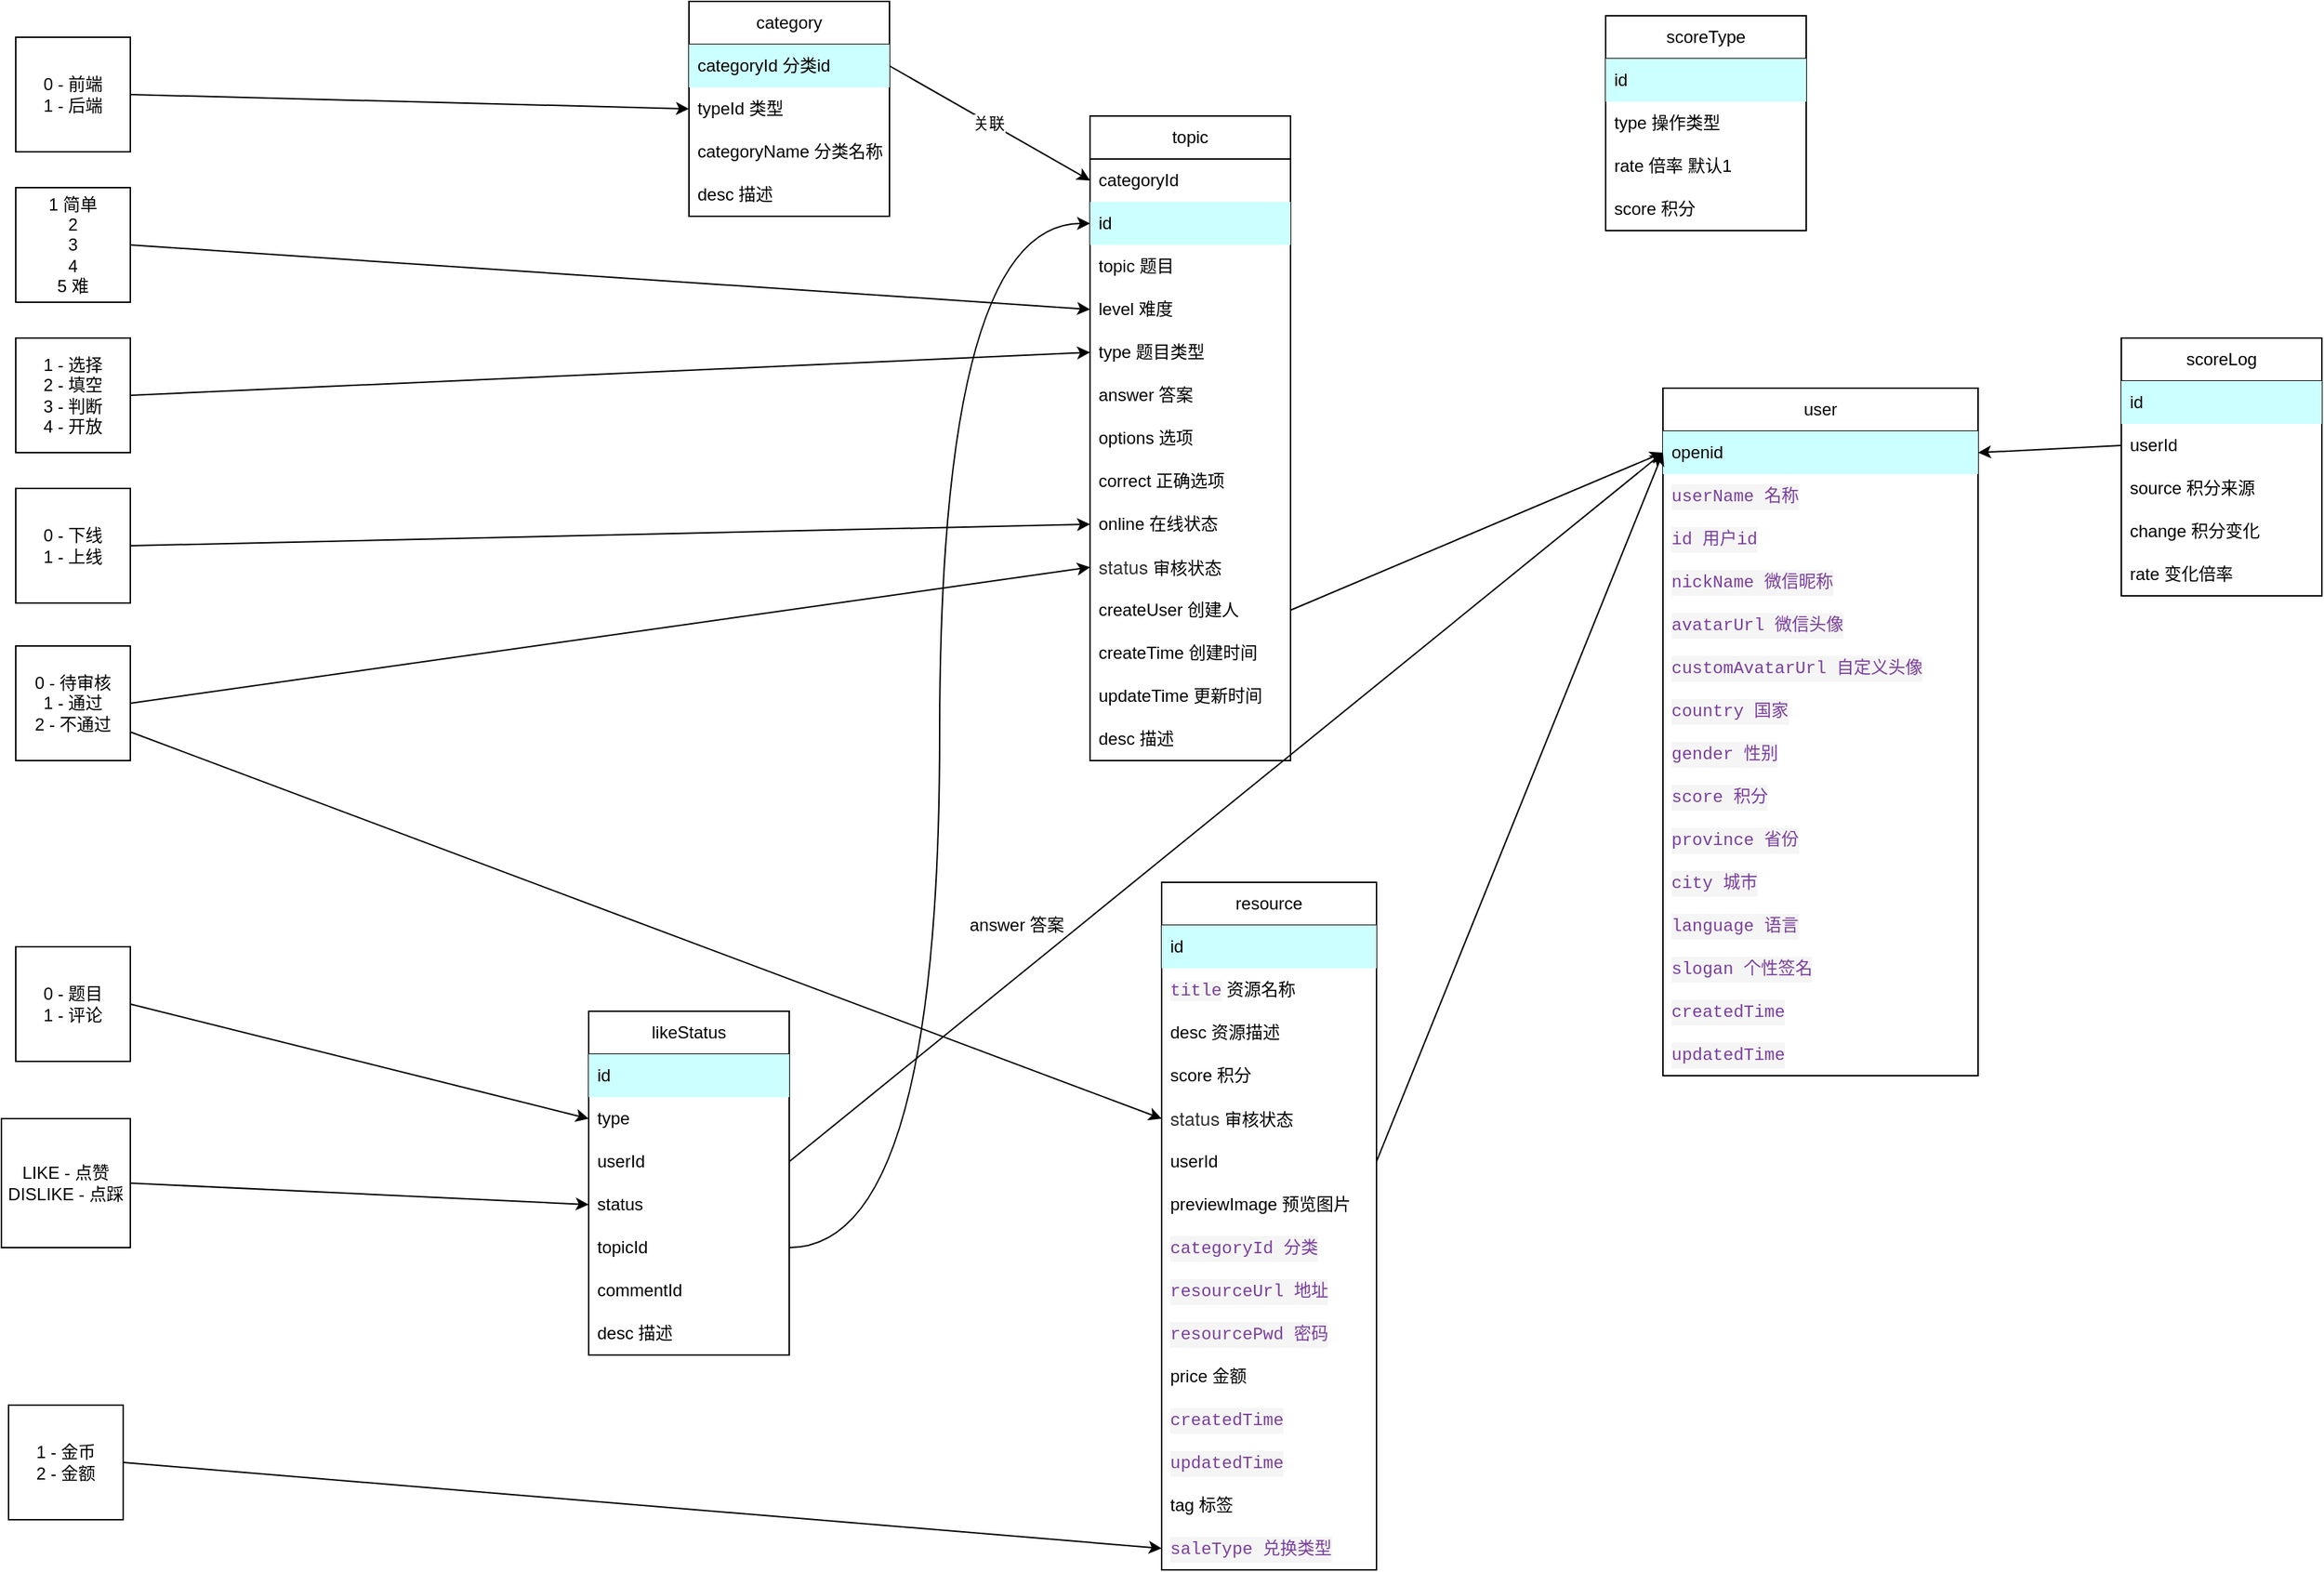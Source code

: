 <mxfile>
    <diagram id="4yBKKZsN8DV4Bt_T3uvw" name="第 1 页">
        <mxGraphModel dx="1429" dy="759" grid="1" gridSize="10" guides="1" tooltips="1" connect="1" arrows="1" fold="1" page="1" pageScale="1" pageWidth="12000" pageHeight="16000" math="0" shadow="0">
            <root>
                <mxCell id="0"/>
                <mxCell id="1" parent="0"/>
                <mxCell id="2" value="category" style="swimlane;fontStyle=0;childLayout=stackLayout;horizontal=1;startSize=30;horizontalStack=0;resizeParent=1;resizeParentMax=0;resizeLast=0;collapsible=1;marginBottom=0;whiteSpace=wrap;html=1;" parent="1" vertex="1">
                    <mxGeometry x="550" y="210" width="140" height="150" as="geometry">
                        <mxRectangle x="120" y="50" width="90" height="30" as="alternateBounds"/>
                    </mxGeometry>
                </mxCell>
                <mxCell id="3" value="categoryId 分类id" style="text;strokeColor=none;fillColor=#CCFFFF;align=left;verticalAlign=middle;spacingLeft=4;spacingRight=4;overflow=hidden;points=[[0,0.5],[1,0.5]];portConstraint=eastwest;rotatable=0;whiteSpace=wrap;html=1;" parent="2" vertex="1">
                    <mxGeometry y="30" width="140" height="30" as="geometry"/>
                </mxCell>
                <mxCell id="4" value="typeId 类型" style="text;strokeColor=none;fillColor=none;align=left;verticalAlign=middle;spacingLeft=4;spacingRight=4;overflow=hidden;points=[[0,0.5],[1,0.5]];portConstraint=eastwest;rotatable=0;whiteSpace=wrap;html=1;" parent="2" vertex="1">
                    <mxGeometry y="60" width="140" height="30" as="geometry"/>
                </mxCell>
                <mxCell id="5" value="categoryName 分类名称" style="text;strokeColor=none;fillColor=none;align=left;verticalAlign=middle;spacingLeft=4;spacingRight=4;overflow=hidden;points=[[0,0.5],[1,0.5]];portConstraint=eastwest;rotatable=0;whiteSpace=wrap;html=1;" parent="2" vertex="1">
                    <mxGeometry y="90" width="140" height="30" as="geometry"/>
                </mxCell>
                <mxCell id="7" value="desc 描述" style="text;strokeColor=none;fillColor=none;align=left;verticalAlign=middle;spacingLeft=4;spacingRight=4;overflow=hidden;points=[[0,0.5],[1,0.5]];portConstraint=eastwest;rotatable=0;whiteSpace=wrap;html=1;" parent="2" vertex="1">
                    <mxGeometry y="120" width="140" height="30" as="geometry"/>
                </mxCell>
                <mxCell id="8" value="topic" style="swimlane;fontStyle=0;childLayout=stackLayout;horizontal=1;startSize=30;horizontalStack=0;resizeParent=1;resizeParentMax=0;resizeLast=0;collapsible=1;marginBottom=0;whiteSpace=wrap;html=1;" parent="1" vertex="1">
                    <mxGeometry x="830" y="290" width="140" height="450" as="geometry">
                        <mxRectangle x="120" y="50" width="90" height="30" as="alternateBounds"/>
                    </mxGeometry>
                </mxCell>
                <mxCell id="9" value="categoryId" style="text;strokeColor=none;fillColor=none;align=left;verticalAlign=middle;spacingLeft=4;spacingRight=4;overflow=hidden;points=[[0,0.5],[1,0.5]];portConstraint=eastwest;rotatable=0;whiteSpace=wrap;html=1;" parent="8" vertex="1">
                    <mxGeometry y="30" width="140" height="30" as="geometry"/>
                </mxCell>
                <mxCell id="10" value="id" style="text;strokeColor=none;fillColor=#CCFFFF;align=left;verticalAlign=middle;spacingLeft=4;spacingRight=4;overflow=hidden;points=[[0,0.5],[1,0.5]];portConstraint=eastwest;rotatable=0;whiteSpace=wrap;html=1;" parent="8" vertex="1">
                    <mxGeometry y="60" width="140" height="30" as="geometry"/>
                </mxCell>
                <mxCell id="11" value="topic 题目" style="text;strokeColor=none;fillColor=none;align=left;verticalAlign=middle;spacingLeft=4;spacingRight=4;overflow=hidden;points=[[0,0.5],[1,0.5]];portConstraint=eastwest;rotatable=0;whiteSpace=wrap;html=1;" parent="8" vertex="1">
                    <mxGeometry y="90" width="140" height="30" as="geometry"/>
                </mxCell>
                <mxCell id="19" value="level 难度" style="text;strokeColor=none;fillColor=none;align=left;verticalAlign=middle;spacingLeft=4;spacingRight=4;overflow=hidden;points=[[0,0.5],[1,0.5]];portConstraint=eastwest;rotatable=0;whiteSpace=wrap;html=1;" parent="8" vertex="1">
                    <mxGeometry y="120" width="140" height="30" as="geometry"/>
                </mxCell>
                <mxCell id="27" value="type 题目类型" style="text;strokeColor=none;fillColor=none;align=left;verticalAlign=middle;spacingLeft=4;spacingRight=4;overflow=hidden;points=[[0,0.5],[1,0.5]];portConstraint=eastwest;rotatable=0;whiteSpace=wrap;html=1;" parent="8" vertex="1">
                    <mxGeometry y="150" width="140" height="30" as="geometry"/>
                </mxCell>
                <mxCell id="25" value="answer 答案" style="text;strokeColor=none;fillColor=none;align=left;verticalAlign=middle;spacingLeft=4;spacingRight=4;overflow=hidden;points=[[0,0.5],[1,0.5]];portConstraint=eastwest;rotatable=0;whiteSpace=wrap;html=1;" parent="8" vertex="1">
                    <mxGeometry y="180" width="140" height="30" as="geometry"/>
                </mxCell>
                <mxCell id="29" value="options 选项" style="text;strokeColor=none;fillColor=none;align=left;verticalAlign=middle;spacingLeft=4;spacingRight=4;overflow=hidden;points=[[0,0.5],[1,0.5]];portConstraint=eastwest;rotatable=0;whiteSpace=wrap;html=1;" parent="8" vertex="1">
                    <mxGeometry y="210" width="140" height="30" as="geometry"/>
                </mxCell>
                <mxCell id="30" value="correct 正确选项" style="text;strokeColor=none;fillColor=none;align=left;verticalAlign=middle;spacingLeft=4;spacingRight=4;overflow=hidden;points=[[0,0.5],[1,0.5]];portConstraint=eastwest;rotatable=0;whiteSpace=wrap;html=1;" parent="8" vertex="1">
                    <mxGeometry y="240" width="140" height="30" as="geometry"/>
                </mxCell>
                <mxCell id="48" value="online 在线状态" style="text;strokeColor=none;fillColor=none;align=left;verticalAlign=middle;spacingLeft=4;spacingRight=4;overflow=hidden;points=[[0,0.5],[1,0.5]];portConstraint=eastwest;rotatable=0;whiteSpace=wrap;html=1;" parent="8" vertex="1">
                    <mxGeometry y="270" width="140" height="30" as="geometry"/>
                </mxCell>
                <mxCell id="51" value="&lt;span style=&quot;color: rgb(51, 51, 51); font-family: &amp;quot;Helvetica Neue&amp;quot;, Helvetica, Arial, &amp;quot;Hiragino Sans GB&amp;quot;, &amp;quot;Hiragino Sans GB W3&amp;quot;, &amp;quot;Microsoft YaHei UI&amp;quot;, &amp;quot;Microsoft YaHei&amp;quot;, sans-serif; font-size: 13px;&quot;&gt;status&lt;/span&gt;&amp;nbsp;审核状态" style="text;strokeColor=none;fillColor=none;align=left;verticalAlign=middle;spacingLeft=4;spacingRight=4;overflow=hidden;points=[[0,0.5],[1,0.5]];portConstraint=eastwest;rotatable=0;whiteSpace=wrap;html=1;" parent="8" vertex="1">
                    <mxGeometry y="300" width="140" height="30" as="geometry"/>
                </mxCell>
                <mxCell id="42" value="createUser 创建人" style="text;strokeColor=none;fillColor=none;align=left;verticalAlign=middle;spacingLeft=4;spacingRight=4;overflow=hidden;points=[[0,0.5],[1,0.5]];portConstraint=eastwest;rotatable=0;whiteSpace=wrap;html=1;" parent="8" vertex="1">
                    <mxGeometry y="330" width="140" height="30" as="geometry"/>
                </mxCell>
                <mxCell id="45" value="createTime 创建时间" style="text;strokeColor=none;fillColor=none;align=left;verticalAlign=middle;spacingLeft=4;spacingRight=4;overflow=hidden;points=[[0,0.5],[1,0.5]];portConstraint=eastwest;rotatable=0;whiteSpace=wrap;html=1;" parent="8" vertex="1">
                    <mxGeometry y="360" width="140" height="30" as="geometry"/>
                </mxCell>
                <mxCell id="44" value="updateTime 更新时间" style="text;strokeColor=none;fillColor=none;align=left;verticalAlign=middle;spacingLeft=4;spacingRight=4;overflow=hidden;points=[[0,0.5],[1,0.5]];portConstraint=eastwest;rotatable=0;whiteSpace=wrap;html=1;" parent="8" vertex="1">
                    <mxGeometry y="390" width="140" height="30" as="geometry"/>
                </mxCell>
                <mxCell id="41" value="desc 描述" style="text;strokeColor=none;fillColor=none;align=left;verticalAlign=middle;spacingLeft=4;spacingRight=4;overflow=hidden;points=[[0,0.5],[1,0.5]];portConstraint=eastwest;rotatable=0;whiteSpace=wrap;html=1;" parent="8" vertex="1">
                    <mxGeometry y="420" width="140" height="30" as="geometry"/>
                </mxCell>
                <mxCell id="14" style="edgeStyle=none;html=1;exitX=1;exitY=0.5;exitDx=0;exitDy=0;entryX=0;entryY=0.5;entryDx=0;entryDy=0;" parent="1" source="3" target="9" edge="1">
                    <mxGeometry relative="1" as="geometry"/>
                </mxCell>
                <mxCell id="54" value="关联" style="edgeLabel;html=1;align=center;verticalAlign=middle;resizable=0;points=[];" parent="14" vertex="1" connectable="0">
                    <mxGeometry x="-0.017" relative="1" as="geometry">
                        <mxPoint as="offset"/>
                    </mxGeometry>
                </mxCell>
                <mxCell id="26" value="answer 答案" style="text;strokeColor=none;fillColor=none;align=left;verticalAlign=middle;spacingLeft=4;spacingRight=4;overflow=hidden;points=[[0,0.5],[1,0.5]];portConstraint=eastwest;rotatable=0;whiteSpace=wrap;html=1;" parent="1" vertex="1">
                    <mxGeometry x="740" y="840" width="140" height="30" as="geometry"/>
                </mxCell>
                <mxCell id="36" style="edgeStyle=none;html=1;exitX=1;exitY=0.5;exitDx=0;exitDy=0;entryX=0;entryY=0.5;entryDx=0;entryDy=0;" parent="1" source="35" target="4" edge="1">
                    <mxGeometry relative="1" as="geometry"/>
                </mxCell>
                <mxCell id="35" value="0 - 前端&lt;br&gt;1 - 后端" style="whiteSpace=wrap;html=1;aspect=fixed;" parent="1" vertex="1">
                    <mxGeometry x="80" y="235" width="80" height="80" as="geometry"/>
                </mxCell>
                <mxCell id="38" style="edgeStyle=none;html=1;exitX=1;exitY=0.5;exitDx=0;exitDy=0;entryX=0;entryY=0.5;entryDx=0;entryDy=0;" parent="1" source="37" target="19" edge="1">
                    <mxGeometry relative="1" as="geometry"/>
                </mxCell>
                <mxCell id="37" value="1 简单&lt;br&gt;2&lt;br&gt;3&lt;br&gt;4&lt;br&gt;5 难" style="whiteSpace=wrap;html=1;aspect=fixed;" parent="1" vertex="1">
                    <mxGeometry x="80" y="340" width="80" height="80" as="geometry"/>
                </mxCell>
                <mxCell id="40" style="edgeStyle=none;html=1;exitX=1;exitY=0.5;exitDx=0;exitDy=0;entryX=0;entryY=0.5;entryDx=0;entryDy=0;" parent="1" source="39" target="27" edge="1">
                    <mxGeometry relative="1" as="geometry">
                        <mxPoint x="350" y="500" as="targetPoint"/>
                    </mxGeometry>
                </mxCell>
                <mxCell id="39" value="1 - 选择&lt;br&gt;2 - 填空&lt;br&gt;3 - 判断&lt;br&gt;4 - 开放" style="whiteSpace=wrap;html=1;aspect=fixed;" parent="1" vertex="1">
                    <mxGeometry x="80" y="445" width="80" height="80" as="geometry"/>
                </mxCell>
                <mxCell id="50" style="edgeStyle=none;html=1;exitX=1;exitY=0.5;exitDx=0;exitDy=0;entryX=0;entryY=0.5;entryDx=0;entryDy=0;" parent="1" source="49" target="48" edge="1">
                    <mxGeometry relative="1" as="geometry"/>
                </mxCell>
                <mxCell id="49" value="0 - 下线&lt;br&gt;1 - 上线" style="whiteSpace=wrap;html=1;aspect=fixed;" parent="1" vertex="1">
                    <mxGeometry x="80" y="550" width="80" height="80" as="geometry"/>
                </mxCell>
                <mxCell id="53" style="edgeStyle=none;html=1;exitX=1;exitY=0.5;exitDx=0;exitDy=0;entryX=0;entryY=0.5;entryDx=0;entryDy=0;" parent="1" source="52" target="51" edge="1">
                    <mxGeometry relative="1" as="geometry"/>
                </mxCell>
                <mxCell id="117" style="edgeStyle=none;html=1;exitX=1;exitY=0.75;exitDx=0;exitDy=0;entryX=0;entryY=0.5;entryDx=0;entryDy=0;" parent="1" source="52" target="112" edge="1">
                    <mxGeometry relative="1" as="geometry"/>
                </mxCell>
                <mxCell id="52" value="0 - 待审核&lt;br&gt;1 - 通过&lt;br&gt;2 - 不通过" style="whiteSpace=wrap;html=1;aspect=fixed;" parent="1" vertex="1">
                    <mxGeometry x="80" y="660" width="80" height="80" as="geometry"/>
                </mxCell>
                <mxCell id="56" value="likeStatus" style="swimlane;fontStyle=0;childLayout=stackLayout;horizontal=1;startSize=30;horizontalStack=0;resizeParent=1;resizeParentMax=0;resizeLast=0;collapsible=1;marginBottom=0;whiteSpace=wrap;html=1;" parent="1" vertex="1">
                    <mxGeometry x="480" y="915" width="140" height="240" as="geometry"/>
                </mxCell>
                <mxCell id="57" value="id" style="text;strokeColor=none;fillColor=#CCFFFF;align=left;verticalAlign=middle;spacingLeft=4;spacingRight=4;overflow=hidden;points=[[0,0.5],[1,0.5]];portConstraint=eastwest;rotatable=0;whiteSpace=wrap;html=1;" parent="56" vertex="1">
                    <mxGeometry y="30" width="140" height="30" as="geometry"/>
                </mxCell>
                <mxCell id="58" value="type" style="text;strokeColor=none;fillColor=none;align=left;verticalAlign=middle;spacingLeft=4;spacingRight=4;overflow=hidden;points=[[0,0.5],[1,0.5]];portConstraint=eastwest;rotatable=0;whiteSpace=wrap;html=1;" parent="56" vertex="1">
                    <mxGeometry y="60" width="140" height="30" as="geometry"/>
                </mxCell>
                <mxCell id="67" value="userId" style="text;strokeColor=none;fillColor=none;align=left;verticalAlign=middle;spacingLeft=4;spacingRight=4;overflow=hidden;points=[[0,0.5],[1,0.5]];portConstraint=eastwest;rotatable=0;whiteSpace=wrap;html=1;" parent="56" vertex="1">
                    <mxGeometry y="90" width="140" height="30" as="geometry"/>
                </mxCell>
                <mxCell id="59" value="status" style="text;strokeColor=none;fillColor=none;align=left;verticalAlign=middle;spacingLeft=4;spacingRight=4;overflow=hidden;points=[[0,0.5],[1,0.5]];portConstraint=eastwest;rotatable=0;whiteSpace=wrap;html=1;" parent="56" vertex="1">
                    <mxGeometry y="120" width="140" height="30" as="geometry"/>
                </mxCell>
                <mxCell id="64" value="topicId" style="text;strokeColor=none;fillColor=none;align=left;verticalAlign=middle;spacingLeft=4;spacingRight=4;overflow=hidden;points=[[0,0.5],[1,0.5]];portConstraint=eastwest;rotatable=0;whiteSpace=wrap;html=1;" parent="56" vertex="1">
                    <mxGeometry y="150" width="140" height="30" as="geometry"/>
                </mxCell>
                <mxCell id="66" value="commentId" style="text;strokeColor=none;fillColor=none;align=left;verticalAlign=middle;spacingLeft=4;spacingRight=4;overflow=hidden;points=[[0,0.5],[1,0.5]];portConstraint=eastwest;rotatable=0;whiteSpace=wrap;html=1;" parent="56" vertex="1">
                    <mxGeometry y="180" width="140" height="30" as="geometry"/>
                </mxCell>
                <mxCell id="68" value="desc 描述" style="text;strokeColor=none;fillColor=none;align=left;verticalAlign=middle;spacingLeft=4;spacingRight=4;overflow=hidden;points=[[0,0.5],[1,0.5]];portConstraint=eastwest;rotatable=0;whiteSpace=wrap;html=1;" parent="56" vertex="1">
                    <mxGeometry y="210" width="140" height="30" as="geometry"/>
                </mxCell>
                <mxCell id="61" style="edgeStyle=none;html=1;exitX=1;exitY=0.5;exitDx=0;exitDy=0;entryX=0;entryY=0.5;entryDx=0;entryDy=0;" parent="1" source="60" target="58" edge="1">
                    <mxGeometry relative="1" as="geometry"/>
                </mxCell>
                <mxCell id="60" value="0 - 题目&lt;br&gt;1 - 评论" style="whiteSpace=wrap;html=1;aspect=fixed;" parent="1" vertex="1">
                    <mxGeometry x="80" y="870" width="80" height="80" as="geometry"/>
                </mxCell>
                <mxCell id="63" style="edgeStyle=none;html=1;exitX=1;exitY=0.5;exitDx=0;exitDy=0;entryX=0;entryY=0.5;entryDx=0;entryDy=0;" parent="1" source="62" target="59" edge="1">
                    <mxGeometry relative="1" as="geometry">
                        <mxPoint x="580" y="1010" as="targetPoint"/>
                    </mxGeometry>
                </mxCell>
                <mxCell id="62" value="LIKE - 点赞&lt;br&gt;DISLIKE - 点踩" style="whiteSpace=wrap;html=1;aspect=fixed;" parent="1" vertex="1">
                    <mxGeometry x="70" y="990" width="90" height="90" as="geometry"/>
                </mxCell>
                <mxCell id="65" style="edgeStyle=orthogonalEdgeStyle;html=1;exitX=1;exitY=0.5;exitDx=0;exitDy=0;curved=1;entryX=0;entryY=0.5;entryDx=0;entryDy=0;" parent="1" source="64" target="10" edge="1">
                    <mxGeometry relative="1" as="geometry">
                        <mxPoint x="820" y="390" as="targetPoint"/>
                    </mxGeometry>
                </mxCell>
                <mxCell id="69" value="user" style="swimlane;fontStyle=0;childLayout=stackLayout;horizontal=1;startSize=30;horizontalStack=0;resizeParent=1;resizeParentMax=0;resizeLast=0;collapsible=1;marginBottom=0;whiteSpace=wrap;html=1;" parent="1" vertex="1">
                    <mxGeometry x="1230" y="480" width="220" height="480" as="geometry"/>
                </mxCell>
                <mxCell id="70" value="openid" style="text;strokeColor=none;fillColor=#CCFFFF;align=left;verticalAlign=middle;spacingLeft=4;spacingRight=4;overflow=hidden;points=[[0,0.5],[1,0.5]];portConstraint=eastwest;rotatable=0;whiteSpace=wrap;html=1;" parent="69" vertex="1">
                    <mxGeometry y="30" width="220" height="30" as="geometry"/>
                </mxCell>
                <mxCell id="71" value="&lt;div style=&quot;color: rgb(51, 51, 51); background-color: rgb(245, 245, 245); font-family: &amp;quot;JetBrains Mono&amp;quot;, Menlo, Monaco, &amp;quot;Courier New&amp;quot;, monospace, Menlo, Monaco, &amp;quot;Courier New&amp;quot;, monospace; line-height: 18px;&quot;&gt;&lt;span style=&quot;color: #7a3e9d;&quot;&gt;userName 名称&lt;/span&gt;&lt;/div&gt;" style="text;strokeColor=none;fillColor=none;align=left;verticalAlign=middle;spacingLeft=4;spacingRight=4;overflow=hidden;points=[[0,0.5],[1,0.5]];portConstraint=eastwest;rotatable=0;whiteSpace=wrap;html=1;" parent="69" vertex="1">
                    <mxGeometry y="60" width="220" height="30" as="geometry"/>
                </mxCell>
                <mxCell id="86" value="&lt;div style=&quot;background-color: rgb(245, 245, 245); font-family: &amp;quot;JetBrains Mono&amp;quot;, Menlo, Monaco, &amp;quot;Courier New&amp;quot;, monospace, Menlo, Monaco, &amp;quot;Courier New&amp;quot;, monospace; line-height: 18px;&quot;&gt;&lt;font color=&quot;#7a3e9d&quot;&gt;id 用户id&lt;/font&gt;&lt;/div&gt;" style="text;strokeColor=none;fillColor=none;align=left;verticalAlign=middle;spacingLeft=4;spacingRight=4;overflow=hidden;points=[[0,0.5],[1,0.5]];portConstraint=eastwest;rotatable=0;whiteSpace=wrap;html=1;" parent="69" vertex="1">
                    <mxGeometry y="90" width="220" height="30" as="geometry"/>
                </mxCell>
                <mxCell id="72" value="&lt;div style=&quot;color: rgb(51, 51, 51); background-color: rgb(245, 245, 245); font-family: &amp;quot;JetBrains Mono&amp;quot;, Menlo, Monaco, &amp;quot;Courier New&amp;quot;, monospace, Menlo, Monaco, &amp;quot;Courier New&amp;quot;, monospace; line-height: 18px;&quot;&gt;&lt;span style=&quot;color: #7a3e9d;&quot;&gt;nickName 微信昵称&lt;/span&gt;&lt;/div&gt;" style="text;strokeColor=none;fillColor=none;align=left;verticalAlign=middle;spacingLeft=4;spacingRight=4;overflow=hidden;points=[[0,0.5],[1,0.5]];portConstraint=eastwest;rotatable=0;whiteSpace=wrap;html=1;" parent="69" vertex="1">
                    <mxGeometry y="120" width="220" height="30" as="geometry"/>
                </mxCell>
                <mxCell id="73" value="&lt;div style=&quot;color: rgb(51, 51, 51); background-color: rgb(245, 245, 245); font-family: &amp;quot;JetBrains Mono&amp;quot;, Menlo, Monaco, &amp;quot;Courier New&amp;quot;, monospace, Menlo, Monaco, &amp;quot;Courier New&amp;quot;, monospace; line-height: 18px;&quot;&gt;&lt;span style=&quot;color: #7a3e9d;&quot;&gt;avatarUrl 微信头像&lt;/span&gt;&lt;/div&gt;" style="text;strokeColor=none;fillColor=none;align=left;verticalAlign=middle;spacingLeft=4;spacingRight=4;overflow=hidden;points=[[0,0.5],[1,0.5]];portConstraint=eastwest;rotatable=0;whiteSpace=wrap;html=1;" parent="69" vertex="1">
                    <mxGeometry y="150" width="220" height="30" as="geometry"/>
                </mxCell>
                <mxCell id="84" value="&lt;div style=&quot;color: rgb(51, 51, 51); background-color: rgb(245, 245, 245); font-family: &amp;quot;JetBrains Mono&amp;quot;, Menlo, Monaco, &amp;quot;Courier New&amp;quot;, monospace, Menlo, Monaco, &amp;quot;Courier New&amp;quot;, monospace; line-height: 18px;&quot;&gt;&lt;div style=&quot;line-height: 18px;&quot;&gt;&lt;span style=&quot;color: #7a3e9d;&quot;&gt;customAvatarUrl 自定义头像&lt;/span&gt;&lt;/div&gt;&lt;/div&gt;" style="text;strokeColor=none;fillColor=none;align=left;verticalAlign=middle;spacingLeft=4;spacingRight=4;overflow=hidden;points=[[0,0.5],[1,0.5]];portConstraint=eastwest;rotatable=0;whiteSpace=wrap;html=1;" parent="69" vertex="1">
                    <mxGeometry y="180" width="220" height="30" as="geometry"/>
                </mxCell>
                <mxCell id="76" value="&lt;div style=&quot;color: rgb(51, 51, 51); background-color: rgb(245, 245, 245); font-family: &amp;quot;JetBrains Mono&amp;quot;, Menlo, Monaco, &amp;quot;Courier New&amp;quot;, monospace, Menlo, Monaco, &amp;quot;Courier New&amp;quot;, monospace; line-height: 18px;&quot;&gt;&lt;span style=&quot;color: #7a3e9d;&quot;&gt;country 国家&lt;/span&gt;&lt;/div&gt;" style="text;strokeColor=none;fillColor=none;align=left;verticalAlign=middle;spacingLeft=4;spacingRight=4;overflow=hidden;points=[[0,0.5],[1,0.5]];portConstraint=eastwest;rotatable=0;whiteSpace=wrap;html=1;" parent="69" vertex="1">
                    <mxGeometry y="210" width="220" height="30" as="geometry"/>
                </mxCell>
                <mxCell id="74" value="&lt;div style=&quot;color: rgb(51, 51, 51); background-color: rgb(245, 245, 245); font-family: &amp;quot;JetBrains Mono&amp;quot;, Menlo, Monaco, &amp;quot;Courier New&amp;quot;, monospace, Menlo, Monaco, &amp;quot;Courier New&amp;quot;, monospace; line-height: 18px;&quot;&gt;&lt;span style=&quot;color: #7a3e9d;&quot;&gt;gender 性别&lt;/span&gt;&lt;/div&gt;" style="text;strokeColor=none;fillColor=none;align=left;verticalAlign=middle;spacingLeft=4;spacingRight=4;overflow=hidden;points=[[0,0.5],[1,0.5]];portConstraint=eastwest;rotatable=0;whiteSpace=wrap;html=1;" parent="69" vertex="1">
                    <mxGeometry y="240" width="220" height="30" as="geometry"/>
                </mxCell>
                <mxCell id="87" value="&lt;div style=&quot;background-color: rgb(245, 245, 245); font-family: &amp;quot;JetBrains Mono&amp;quot;, Menlo, Monaco, &amp;quot;Courier New&amp;quot;, monospace, Menlo, Monaco, &amp;quot;Courier New&amp;quot;, monospace; line-height: 18px;&quot;&gt;&lt;font color=&quot;#7a3e9d&quot;&gt;score 积分&lt;/font&gt;&lt;/div&gt;" style="text;strokeColor=none;fillColor=none;align=left;verticalAlign=middle;spacingLeft=4;spacingRight=4;overflow=hidden;points=[[0,0.5],[1,0.5]];portConstraint=eastwest;rotatable=0;whiteSpace=wrap;html=1;" parent="69" vertex="1">
                    <mxGeometry y="270" width="220" height="30" as="geometry"/>
                </mxCell>
                <mxCell id="75" value="&lt;div style=&quot;color: rgb(51, 51, 51); background-color: rgb(245, 245, 245); font-family: &amp;quot;JetBrains Mono&amp;quot;, Menlo, Monaco, &amp;quot;Courier New&amp;quot;, monospace, Menlo, Monaco, &amp;quot;Courier New&amp;quot;, monospace; line-height: 18px;&quot;&gt;&lt;span style=&quot;color: #7a3e9d;&quot;&gt;province 省份&lt;/span&gt;&lt;/div&gt;" style="text;strokeColor=none;fillColor=none;align=left;verticalAlign=middle;spacingLeft=4;spacingRight=4;overflow=hidden;points=[[0,0.5],[1,0.5]];portConstraint=eastwest;rotatable=0;whiteSpace=wrap;html=1;" parent="69" vertex="1">
                    <mxGeometry y="300" width="220" height="30" as="geometry"/>
                </mxCell>
                <mxCell id="77" value="&lt;div style=&quot;background-color: rgb(245, 245, 245); font-family: &amp;quot;JetBrains Mono&amp;quot;, Menlo, Monaco, &amp;quot;Courier New&amp;quot;, monospace, Menlo, Monaco, &amp;quot;Courier New&amp;quot;, monospace; line-height: 18px; color: rgb(51, 51, 51);&quot;&gt;&lt;span style=&quot;color: #7a3e9d;&quot;&gt;city 城市&lt;/span&gt;&lt;/div&gt;" style="text;strokeColor=none;fillColor=none;align=left;verticalAlign=middle;spacingLeft=4;spacingRight=4;overflow=hidden;points=[[0,0.5],[1,0.5]];portConstraint=eastwest;rotatable=0;whiteSpace=wrap;html=1;" parent="69" vertex="1">
                    <mxGeometry y="330" width="220" height="30" as="geometry"/>
                </mxCell>
                <mxCell id="78" value="&lt;div style=&quot;color: rgb(51, 51, 51); background-color: rgb(245, 245, 245); font-family: &amp;quot;JetBrains Mono&amp;quot;, Menlo, Monaco, &amp;quot;Courier New&amp;quot;, monospace, Menlo, Monaco, &amp;quot;Courier New&amp;quot;, monospace; line-height: 18px;&quot;&gt;&lt;span style=&quot;color: #7a3e9d;&quot;&gt;language 语言&lt;/span&gt;&lt;/div&gt;" style="text;strokeColor=none;fillColor=none;align=left;verticalAlign=middle;spacingLeft=4;spacingRight=4;overflow=hidden;points=[[0,0.5],[1,0.5]];portConstraint=eastwest;rotatable=0;whiteSpace=wrap;html=1;" parent="69" vertex="1">
                    <mxGeometry y="360" width="220" height="30" as="geometry"/>
                </mxCell>
                <mxCell id="85" value="&lt;div style=&quot;background-color: rgb(245, 245, 245); font-family: &amp;quot;JetBrains Mono&amp;quot;, Menlo, Monaco, &amp;quot;Courier New&amp;quot;, monospace, Menlo, Monaco, &amp;quot;Courier New&amp;quot;, monospace; line-height: 18px;&quot;&gt;&lt;font color=&quot;#7a3e9d&quot;&gt;slogan 个性签名&lt;/font&gt;&lt;/div&gt;" style="text;strokeColor=none;fillColor=none;align=left;verticalAlign=middle;spacingLeft=4;spacingRight=4;overflow=hidden;points=[[0,0.5],[1,0.5]];portConstraint=eastwest;rotatable=0;whiteSpace=wrap;html=1;" parent="69" vertex="1">
                    <mxGeometry y="390" width="220" height="30" as="geometry"/>
                </mxCell>
                <mxCell id="79" value="&lt;div style=&quot;color: rgb(51, 51, 51); background-color: rgb(245, 245, 245); font-family: &amp;quot;JetBrains Mono&amp;quot;, Menlo, Monaco, &amp;quot;Courier New&amp;quot;, monospace, Menlo, Monaco, &amp;quot;Courier New&amp;quot;, monospace; line-height: 18px;&quot;&gt;&lt;span style=&quot;color: #7a3e9d;&quot;&gt;createdTime&lt;/span&gt;&lt;/div&gt;" style="text;strokeColor=none;fillColor=none;align=left;verticalAlign=middle;spacingLeft=4;spacingRight=4;overflow=hidden;points=[[0,0.5],[1,0.5]];portConstraint=eastwest;rotatable=0;whiteSpace=wrap;html=1;" parent="69" vertex="1">
                    <mxGeometry y="420" width="220" height="30" as="geometry"/>
                </mxCell>
                <mxCell id="80" value="&lt;div style=&quot;color: rgb(51, 51, 51); background-color: rgb(245, 245, 245); font-family: &amp;quot;JetBrains Mono&amp;quot;, Menlo, Monaco, &amp;quot;Courier New&amp;quot;, monospace, Menlo, Monaco, &amp;quot;Courier New&amp;quot;, monospace; line-height: 18px;&quot;&gt;&lt;span style=&quot;color: #7a3e9d;&quot;&gt;updatedTime&lt;/span&gt;&lt;/div&gt;" style="text;strokeColor=none;fillColor=none;align=left;verticalAlign=middle;spacingLeft=4;spacingRight=4;overflow=hidden;points=[[0,0.5],[1,0.5]];portConstraint=eastwest;rotatable=0;whiteSpace=wrap;html=1;" parent="69" vertex="1">
                    <mxGeometry y="450" width="220" height="30" as="geometry"/>
                </mxCell>
                <mxCell id="82" style="edgeStyle=none;html=1;exitX=1;exitY=0.5;exitDx=0;exitDy=0;entryX=0;entryY=0.5;entryDx=0;entryDy=0;" parent="1" source="42" target="70" edge="1">
                    <mxGeometry relative="1" as="geometry">
                        <mxPoint x="1260" y="570" as="targetPoint"/>
                    </mxGeometry>
                </mxCell>
                <mxCell id="88" value="scoreLog" style="swimlane;fontStyle=0;childLayout=stackLayout;horizontal=1;startSize=30;horizontalStack=0;resizeParent=1;resizeParentMax=0;resizeLast=0;collapsible=1;marginBottom=0;whiteSpace=wrap;html=1;" parent="1" vertex="1">
                    <mxGeometry x="1550" y="445" width="140" height="180" as="geometry"/>
                </mxCell>
                <mxCell id="89" value="id" style="text;strokeColor=none;fillColor=#CCFFFF;align=left;verticalAlign=middle;spacingLeft=4;spacingRight=4;overflow=hidden;points=[[0,0.5],[1,0.5]];portConstraint=eastwest;rotatable=0;whiteSpace=wrap;html=1;" parent="88" vertex="1">
                    <mxGeometry y="30" width="140" height="30" as="geometry"/>
                </mxCell>
                <mxCell id="90" value="userId" style="text;strokeColor=none;fillColor=none;align=left;verticalAlign=middle;spacingLeft=4;spacingRight=4;overflow=hidden;points=[[0,0.5],[1,0.5]];portConstraint=eastwest;rotatable=0;whiteSpace=wrap;html=1;" parent="88" vertex="1">
                    <mxGeometry y="60" width="140" height="30" as="geometry"/>
                </mxCell>
                <mxCell id="91" value="source 积分来源" style="text;strokeColor=none;fillColor=none;align=left;verticalAlign=middle;spacingLeft=4;spacingRight=4;overflow=hidden;points=[[0,0.5],[1,0.5]];portConstraint=eastwest;rotatable=0;whiteSpace=wrap;html=1;" parent="88" vertex="1">
                    <mxGeometry y="90" width="140" height="30" as="geometry"/>
                </mxCell>
                <mxCell id="92" value="change 积分变化" style="text;strokeColor=none;fillColor=none;align=left;verticalAlign=middle;spacingLeft=4;spacingRight=4;overflow=hidden;points=[[0,0.5],[1,0.5]];portConstraint=eastwest;rotatable=0;whiteSpace=wrap;html=1;" parent="88" vertex="1">
                    <mxGeometry y="120" width="140" height="30" as="geometry"/>
                </mxCell>
                <mxCell id="93" value="rate 变化倍率" style="text;strokeColor=none;fillColor=none;align=left;verticalAlign=middle;spacingLeft=4;spacingRight=4;overflow=hidden;points=[[0,0.5],[1,0.5]];portConstraint=eastwest;rotatable=0;whiteSpace=wrap;html=1;" parent="88" vertex="1">
                    <mxGeometry y="150" width="140" height="30" as="geometry"/>
                </mxCell>
                <mxCell id="97" style="edgeStyle=none;html=1;exitX=0;exitY=0.5;exitDx=0;exitDy=0;entryX=1;entryY=0.5;entryDx=0;entryDy=0;" parent="1" source="90" target="70" edge="1">
                    <mxGeometry relative="1" as="geometry"/>
                </mxCell>
                <mxCell id="98" value="scoreType" style="swimlane;fontStyle=0;childLayout=stackLayout;horizontal=1;startSize=30;horizontalStack=0;resizeParent=1;resizeParentMax=0;resizeLast=0;collapsible=1;marginBottom=0;whiteSpace=wrap;html=1;" parent="1" vertex="1">
                    <mxGeometry x="1190" y="220" width="140" height="150" as="geometry"/>
                </mxCell>
                <mxCell id="99" value="id" style="text;strokeColor=none;fillColor=#CCFFFF;align=left;verticalAlign=middle;spacingLeft=4;spacingRight=4;overflow=hidden;points=[[0,0.5],[1,0.5]];portConstraint=eastwest;rotatable=0;whiteSpace=wrap;html=1;" parent="98" vertex="1">
                    <mxGeometry y="30" width="140" height="30" as="geometry"/>
                </mxCell>
                <mxCell id="100" value="type 操作类型" style="text;strokeColor=none;fillColor=none;align=left;verticalAlign=middle;spacingLeft=4;spacingRight=4;overflow=hidden;points=[[0,0.5],[1,0.5]];portConstraint=eastwest;rotatable=0;whiteSpace=wrap;html=1;" parent="98" vertex="1">
                    <mxGeometry y="60" width="140" height="30" as="geometry"/>
                </mxCell>
                <mxCell id="101" value="rate 倍率 默认1" style="text;strokeColor=none;fillColor=none;align=left;verticalAlign=middle;spacingLeft=4;spacingRight=4;overflow=hidden;points=[[0,0.5],[1,0.5]];portConstraint=eastwest;rotatable=0;whiteSpace=wrap;html=1;" parent="98" vertex="1">
                    <mxGeometry y="90" width="140" height="30" as="geometry"/>
                </mxCell>
                <mxCell id="102" value="score 积分" style="text;strokeColor=none;fillColor=none;align=left;verticalAlign=middle;spacingLeft=4;spacingRight=4;overflow=hidden;points=[[0,0.5],[1,0.5]];portConstraint=eastwest;rotatable=0;whiteSpace=wrap;html=1;" parent="98" vertex="1">
                    <mxGeometry y="120" width="140" height="30" as="geometry"/>
                </mxCell>
                <mxCell id="103" value="resource" style="swimlane;fontStyle=0;childLayout=stackLayout;horizontal=1;startSize=30;horizontalStack=0;resizeParent=1;resizeParentMax=0;resizeLast=0;collapsible=1;marginBottom=0;whiteSpace=wrap;html=1;" parent="1" vertex="1">
                    <mxGeometry x="880" y="825" width="150" height="480" as="geometry"/>
                </mxCell>
                <mxCell id="104" value="id" style="text;strokeColor=none;fillColor=#CCFFFF;align=left;verticalAlign=middle;spacingLeft=4;spacingRight=4;overflow=hidden;points=[[0,0.5],[1,0.5]];portConstraint=eastwest;rotatable=0;whiteSpace=wrap;html=1;" parent="103" vertex="1">
                    <mxGeometry y="30" width="150" height="30" as="geometry"/>
                </mxCell>
                <mxCell id="105" value="&lt;span style=&quot;color: rgb(122, 62, 157); background-color: rgb(245, 245, 245); font-family: &amp;quot;JetBrains Mono&amp;quot;, Menlo, Monaco, &amp;quot;Courier New&amp;quot;, monospace, Menlo, Monaco, &amp;quot;Courier New&amp;quot;, monospace;&quot;&gt;title&lt;/span&gt;&amp;nbsp;资源名称" style="text;strokeColor=none;fillColor=none;align=left;verticalAlign=middle;spacingLeft=4;spacingRight=4;overflow=hidden;points=[[0,0.5],[1,0.5]];portConstraint=eastwest;rotatable=0;whiteSpace=wrap;html=1;" parent="103" vertex="1">
                    <mxGeometry y="60" width="150" height="30" as="geometry"/>
                </mxCell>
                <mxCell id="106" value="desc 资源描述" style="text;strokeColor=none;fillColor=none;align=left;verticalAlign=middle;spacingLeft=4;spacingRight=4;overflow=hidden;points=[[0,0.5],[1,0.5]];portConstraint=eastwest;rotatable=0;whiteSpace=wrap;html=1;" parent="103" vertex="1">
                    <mxGeometry y="90" width="150" height="30" as="geometry"/>
                </mxCell>
                <mxCell id="116" value="score 积分" style="text;strokeColor=none;fillColor=none;align=left;verticalAlign=middle;spacingLeft=4;spacingRight=4;overflow=hidden;points=[[0,0.5],[1,0.5]];portConstraint=eastwest;rotatable=0;whiteSpace=wrap;html=1;" parent="103" vertex="1">
                    <mxGeometry y="120" width="150" height="30" as="geometry"/>
                </mxCell>
                <mxCell id="112" value="&lt;span style=&quot;border-color: var(--border-color); color: rgb(51, 51, 51); font-family: &amp;quot;Helvetica Neue&amp;quot;, Helvetica, Arial, &amp;quot;Hiragino Sans GB&amp;quot;, &amp;quot;Hiragino Sans GB W3&amp;quot;, &amp;quot;Microsoft YaHei UI&amp;quot;, &amp;quot;Microsoft YaHei&amp;quot;, sans-serif; font-size: 13px;&quot;&gt;status&lt;/span&gt;&amp;nbsp;审核状态" style="text;strokeColor=none;fillColor=none;align=left;verticalAlign=middle;spacingLeft=4;spacingRight=4;overflow=hidden;points=[[0,0.5],[1,0.5]];portConstraint=eastwest;rotatable=0;whiteSpace=wrap;html=1;" parent="103" vertex="1">
                    <mxGeometry y="150" width="150" height="30" as="geometry"/>
                </mxCell>
                <mxCell id="111" value="userId&amp;nbsp;" style="text;strokeColor=none;fillColor=none;align=left;verticalAlign=middle;spacingLeft=4;spacingRight=4;overflow=hidden;points=[[0,0.5],[1,0.5]];portConstraint=eastwest;rotatable=0;whiteSpace=wrap;html=1;" parent="103" vertex="1">
                    <mxGeometry y="180" width="150" height="30" as="geometry"/>
                </mxCell>
                <mxCell id="113" value="previewImage 预览图片" style="text;strokeColor=none;fillColor=none;align=left;verticalAlign=middle;spacingLeft=4;spacingRight=4;overflow=hidden;points=[[0,0.5],[1,0.5]];portConstraint=eastwest;rotatable=0;whiteSpace=wrap;html=1;" parent="103" vertex="1">
                    <mxGeometry y="210" width="150" height="30" as="geometry"/>
                </mxCell>
                <mxCell id="110" value="&lt;div style=&quot;color: rgb(51, 51, 51); background-color: rgb(245, 245, 245); font-family: &amp;quot;JetBrains Mono&amp;quot;, Menlo, Monaco, &amp;quot;Courier New&amp;quot;, monospace, Menlo, Monaco, &amp;quot;Courier New&amp;quot;, monospace; line-height: 18px;&quot;&gt;&lt;span style=&quot;color: #7a3e9d;&quot;&gt;categoryId 分类&lt;/span&gt;&lt;/div&gt;" style="text;strokeColor=none;fillColor=none;align=left;verticalAlign=middle;spacingLeft=4;spacingRight=4;overflow=hidden;points=[[0,0.5],[1,0.5]];portConstraint=eastwest;rotatable=0;whiteSpace=wrap;html=1;" parent="103" vertex="1">
                    <mxGeometry y="240" width="150" height="30" as="geometry"/>
                </mxCell>
                <mxCell id="109" value="&lt;div style=&quot;color: rgb(51, 51, 51); background-color: rgb(245, 245, 245); font-family: &amp;quot;JetBrains Mono&amp;quot;, Menlo, Monaco, &amp;quot;Courier New&amp;quot;, monospace, Menlo, Monaco, &amp;quot;Courier New&amp;quot;, monospace; line-height: 18px;&quot;&gt;&lt;span style=&quot;color: #7a3e9d;&quot;&gt;resourceUrl 地址&lt;/span&gt;&lt;/div&gt;" style="text;strokeColor=none;fillColor=none;align=left;verticalAlign=middle;spacingLeft=4;spacingRight=4;overflow=hidden;points=[[0,0.5],[1,0.5]];portConstraint=eastwest;rotatable=0;whiteSpace=wrap;html=1;" parent="103" vertex="1">
                    <mxGeometry y="270" width="150" height="30" as="geometry"/>
                </mxCell>
                <mxCell id="108" value="&lt;div style=&quot;color: rgb(51, 51, 51); background-color: rgb(245, 245, 245); font-family: &amp;quot;JetBrains Mono&amp;quot;, Menlo, Monaco, &amp;quot;Courier New&amp;quot;, monospace, Menlo, Monaco, &amp;quot;Courier New&amp;quot;, monospace; line-height: 18px;&quot;&gt;&lt;span style=&quot;color: #7a3e9d;&quot;&gt;resourcePwd 密码&lt;/span&gt;&lt;/div&gt;" style="text;strokeColor=none;fillColor=none;align=left;verticalAlign=middle;spacingLeft=4;spacingRight=4;overflow=hidden;points=[[0,0.5],[1,0.5]];portConstraint=eastwest;rotatable=0;whiteSpace=wrap;html=1;" parent="103" vertex="1">
                    <mxGeometry y="300" width="150" height="30" as="geometry"/>
                </mxCell>
                <mxCell id="114" value="price 金额" style="text;strokeColor=none;fillColor=none;align=left;verticalAlign=middle;spacingLeft=4;spacingRight=4;overflow=hidden;points=[[0,0.5],[1,0.5]];portConstraint=eastwest;rotatable=0;whiteSpace=wrap;html=1;" parent="103" vertex="1">
                    <mxGeometry y="330" width="150" height="30" as="geometry"/>
                </mxCell>
                <mxCell id="115" value="&lt;div style=&quot;color: rgb(51, 51, 51); background-color: rgb(245, 245, 245); font-family: &amp;quot;JetBrains Mono&amp;quot;, Menlo, Monaco, &amp;quot;Courier New&amp;quot;, monospace, Menlo, Monaco, &amp;quot;Courier New&amp;quot;, monospace; line-height: 18px;&quot;&gt;&lt;span style=&quot;color: #7a3e9d;&quot;&gt;createdTime&lt;/span&gt;&lt;/div&gt;" style="text;strokeColor=none;fillColor=none;align=left;verticalAlign=middle;spacingLeft=4;spacingRight=4;overflow=hidden;points=[[0,0.5],[1,0.5]];portConstraint=eastwest;rotatable=0;whiteSpace=wrap;html=1;" parent="103" vertex="1">
                    <mxGeometry y="360" width="150" height="30" as="geometry"/>
                </mxCell>
                <mxCell id="107" value="&lt;div style=&quot;color: rgb(51, 51, 51); background-color: rgb(245, 245, 245); font-family: &amp;quot;JetBrains Mono&amp;quot;, Menlo, Monaco, &amp;quot;Courier New&amp;quot;, monospace, Menlo, Monaco, &amp;quot;Courier New&amp;quot;, monospace; line-height: 18px;&quot;&gt;&lt;span style=&quot;color: #7a3e9d;&quot;&gt;updatedTime&lt;/span&gt;&lt;/div&gt;" style="text;strokeColor=none;fillColor=none;align=left;verticalAlign=middle;spacingLeft=4;spacingRight=4;overflow=hidden;points=[[0,0.5],[1,0.5]];portConstraint=eastwest;rotatable=0;whiteSpace=wrap;html=1;" parent="103" vertex="1">
                    <mxGeometry y="390" width="150" height="30" as="geometry"/>
                </mxCell>
                <mxCell id="121" value="tag 标签" style="text;strokeColor=none;fillColor=none;align=left;verticalAlign=middle;spacingLeft=4;spacingRight=4;overflow=hidden;points=[[0,0.5],[1,0.5]];portConstraint=eastwest;rotatable=0;whiteSpace=wrap;html=1;" vertex="1" parent="103">
                    <mxGeometry y="420" width="150" height="30" as="geometry"/>
                </mxCell>
                <mxCell id="122" value="&lt;div style=&quot;color: rgb(51, 51, 51); background-color: rgb(245, 245, 245); font-family: &amp;quot;JetBrains Mono&amp;quot;, Menlo, Monaco, &amp;quot;Courier New&amp;quot;, monospace, Menlo, Monaco, &amp;quot;Courier New&amp;quot;, monospace; line-height: 18px;&quot;&gt;&lt;span style=&quot;color: #7a3e9d;&quot;&gt;saleType 兑换类型&lt;/span&gt;&lt;/div&gt;" style="text;strokeColor=none;fillColor=none;align=left;verticalAlign=middle;spacingLeft=4;spacingRight=4;overflow=hidden;points=[[0,0.5],[1,0.5]];portConstraint=eastwest;rotatable=0;whiteSpace=wrap;html=1;" vertex="1" parent="103">
                    <mxGeometry y="450" width="150" height="30" as="geometry"/>
                </mxCell>
                <mxCell id="119" style="edgeStyle=none;html=1;exitX=1;exitY=0.5;exitDx=0;exitDy=0;entryX=0;entryY=0.5;entryDx=0;entryDy=0;" parent="1" source="111" target="70" edge="1">
                    <mxGeometry relative="1" as="geometry"/>
                </mxCell>
                <mxCell id="120" style="edgeStyle=none;html=1;exitX=1;exitY=0.5;exitDx=0;exitDy=0;entryX=0;entryY=0.5;entryDx=0;entryDy=0;" parent="1" source="67" target="70" edge="1">
                    <mxGeometry relative="1" as="geometry"/>
                </mxCell>
                <mxCell id="125" style="edgeStyle=none;html=1;exitX=1;exitY=0.5;exitDx=0;exitDy=0;entryX=0;entryY=0.5;entryDx=0;entryDy=0;" edge="1" parent="1" source="124" target="122">
                    <mxGeometry relative="1" as="geometry"/>
                </mxCell>
                <mxCell id="124" value="1 - 金币&lt;br&gt;2 - 金额" style="whiteSpace=wrap;html=1;aspect=fixed;" vertex="1" parent="1">
                    <mxGeometry x="75" y="1190" width="80" height="80" as="geometry"/>
                </mxCell>
            </root>
        </mxGraphModel>
    </diagram>
</mxfile>